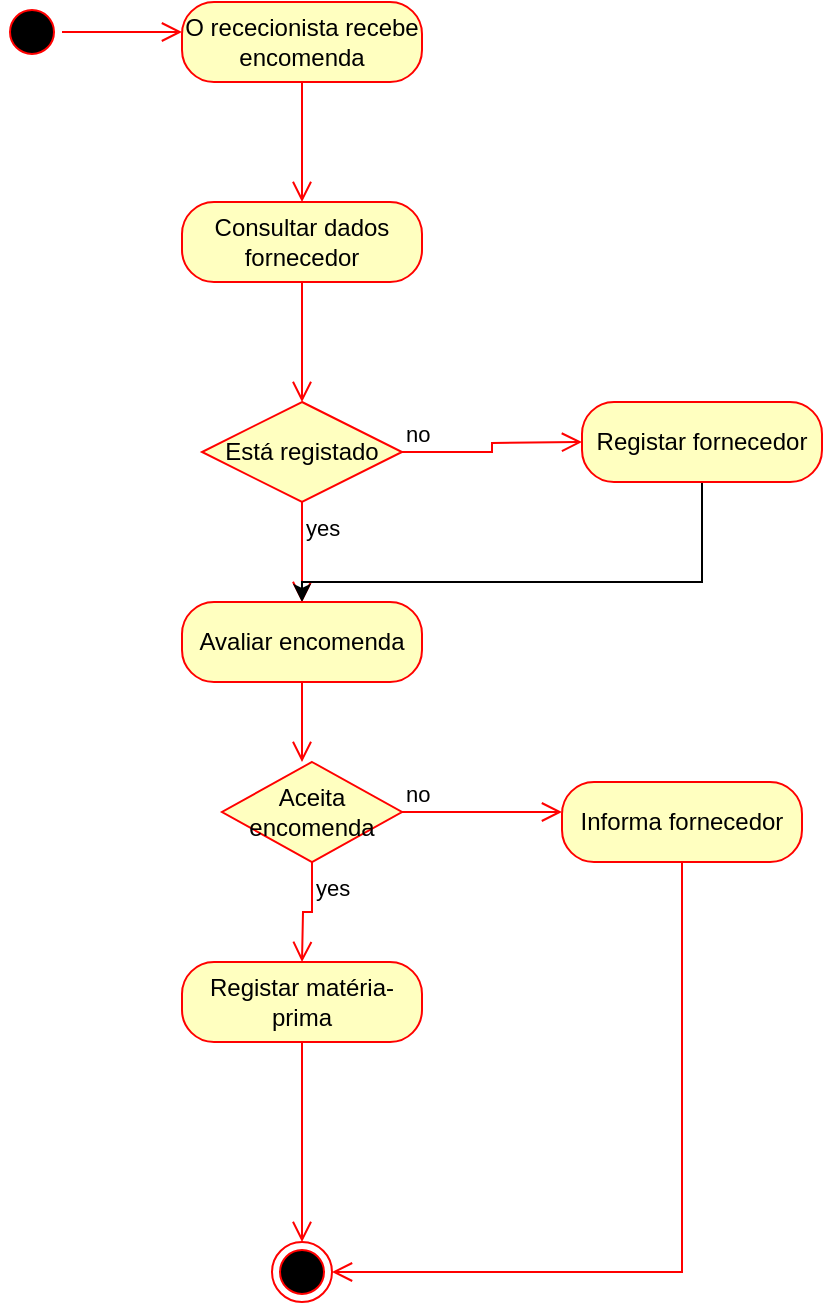 <mxfile version="22.0.3" type="device">
  <diagram name="Página-1" id="Kw-_BcaV4962BXug5--Q">
    <mxGraphModel dx="701" dy="645" grid="1" gridSize="10" guides="1" tooltips="1" connect="1" arrows="1" fold="1" page="1" pageScale="1" pageWidth="827" pageHeight="1169" math="0" shadow="0">
      <root>
        <mxCell id="0" />
        <mxCell id="1" parent="0" />
        <mxCell id="vWOcdyQNrvO8W0DOYz4D-1" value="" style="ellipse;html=1;shape=startState;fillColor=#000000;strokeColor=#ff0000;" parent="1" vertex="1">
          <mxGeometry x="70" y="110" width="30" height="30" as="geometry" />
        </mxCell>
        <mxCell id="vWOcdyQNrvO8W0DOYz4D-2" value="" style="edgeStyle=orthogonalEdgeStyle;html=1;verticalAlign=bottom;endArrow=open;endSize=8;strokeColor=#ff0000;rounded=0;" parent="1" source="vWOcdyQNrvO8W0DOYz4D-1" edge="1">
          <mxGeometry relative="1" as="geometry">
            <mxPoint x="160" y="125" as="targetPoint" />
          </mxGeometry>
        </mxCell>
        <mxCell id="vWOcdyQNrvO8W0DOYz4D-3" value="O rececionista recebe encomenda" style="rounded=1;whiteSpace=wrap;html=1;arcSize=40;fontColor=#000000;fillColor=#ffffc0;strokeColor=#ff0000;" parent="1" vertex="1">
          <mxGeometry x="160" y="110" width="120" height="40" as="geometry" />
        </mxCell>
        <mxCell id="vWOcdyQNrvO8W0DOYz4D-4" value="" style="edgeStyle=orthogonalEdgeStyle;html=1;verticalAlign=bottom;endArrow=open;endSize=8;strokeColor=#ff0000;rounded=0;" parent="1" source="vWOcdyQNrvO8W0DOYz4D-3" edge="1">
          <mxGeometry relative="1" as="geometry">
            <mxPoint x="220" y="210" as="targetPoint" />
          </mxGeometry>
        </mxCell>
        <mxCell id="vWOcdyQNrvO8W0DOYz4D-5" value="Consultar dados fornecedor&lt;br&gt;" style="rounded=1;whiteSpace=wrap;html=1;arcSize=40;fontColor=#000000;fillColor=#ffffc0;strokeColor=#ff0000;" parent="1" vertex="1">
          <mxGeometry x="160" y="210" width="120" height="40" as="geometry" />
        </mxCell>
        <mxCell id="vWOcdyQNrvO8W0DOYz4D-6" value="" style="edgeStyle=orthogonalEdgeStyle;html=1;verticalAlign=bottom;endArrow=open;endSize=8;strokeColor=#ff0000;rounded=0;" parent="1" source="vWOcdyQNrvO8W0DOYz4D-5" edge="1">
          <mxGeometry relative="1" as="geometry">
            <mxPoint x="220" y="310" as="targetPoint" />
          </mxGeometry>
        </mxCell>
        <mxCell id="vWOcdyQNrvO8W0DOYz4D-7" value="Está registado" style="rhombus;whiteSpace=wrap;html=1;fontColor=#000000;fillColor=#ffffc0;strokeColor=#ff0000;" parent="1" vertex="1">
          <mxGeometry x="170" y="310" width="100" height="50" as="geometry" />
        </mxCell>
        <mxCell id="vWOcdyQNrvO8W0DOYz4D-8" value="no" style="edgeStyle=orthogonalEdgeStyle;html=1;align=left;verticalAlign=bottom;endArrow=open;endSize=8;strokeColor=#ff0000;rounded=0;" parent="1" source="vWOcdyQNrvO8W0DOYz4D-7" edge="1">
          <mxGeometry x="-1" relative="1" as="geometry">
            <mxPoint x="360" y="330" as="targetPoint" />
          </mxGeometry>
        </mxCell>
        <mxCell id="vWOcdyQNrvO8W0DOYz4D-9" value="yes" style="edgeStyle=orthogonalEdgeStyle;html=1;align=left;verticalAlign=top;endArrow=open;endSize=8;strokeColor=#ff0000;rounded=0;" parent="1" source="vWOcdyQNrvO8W0DOYz4D-7" edge="1">
          <mxGeometry x="-1" relative="1" as="geometry">
            <mxPoint x="220" y="410" as="targetPoint" />
          </mxGeometry>
        </mxCell>
        <mxCell id="vWOcdyQNrvO8W0DOYz4D-14" style="edgeStyle=orthogonalEdgeStyle;rounded=0;orthogonalLoop=1;jettySize=auto;html=1;entryX=0.5;entryY=0;entryDx=0;entryDy=0;" parent="1" source="vWOcdyQNrvO8W0DOYz4D-10" target="vWOcdyQNrvO8W0DOYz4D-12" edge="1">
          <mxGeometry relative="1" as="geometry">
            <Array as="points">
              <mxPoint x="420" y="400" />
              <mxPoint x="220" y="400" />
            </Array>
          </mxGeometry>
        </mxCell>
        <mxCell id="vWOcdyQNrvO8W0DOYz4D-10" value="Registar fornecedor" style="rounded=1;whiteSpace=wrap;html=1;arcSize=40;fontColor=#000000;fillColor=#ffffc0;strokeColor=#ff0000;" parent="1" vertex="1">
          <mxGeometry x="360" y="310" width="120" height="40" as="geometry" />
        </mxCell>
        <mxCell id="vWOcdyQNrvO8W0DOYz4D-12" value="Avaliar encomenda" style="rounded=1;whiteSpace=wrap;html=1;arcSize=40;fontColor=#000000;fillColor=#ffffc0;strokeColor=#ff0000;" parent="1" vertex="1">
          <mxGeometry x="160" y="410" width="120" height="40" as="geometry" />
        </mxCell>
        <mxCell id="vWOcdyQNrvO8W0DOYz4D-13" value="" style="edgeStyle=orthogonalEdgeStyle;html=1;verticalAlign=bottom;endArrow=open;endSize=8;strokeColor=#ff0000;rounded=0;" parent="1" source="vWOcdyQNrvO8W0DOYz4D-12" edge="1">
          <mxGeometry relative="1" as="geometry">
            <mxPoint x="220" y="490" as="targetPoint" />
          </mxGeometry>
        </mxCell>
        <mxCell id="vWOcdyQNrvO8W0DOYz4D-15" value="Aceita encomenda&lt;br&gt;" style="rhombus;whiteSpace=wrap;html=1;fontColor=#000000;fillColor=#ffffc0;strokeColor=#ff0000;" parent="1" vertex="1">
          <mxGeometry x="180" y="490" width="90" height="50" as="geometry" />
        </mxCell>
        <mxCell id="vWOcdyQNrvO8W0DOYz4D-16" value="no" style="edgeStyle=orthogonalEdgeStyle;html=1;align=left;verticalAlign=bottom;endArrow=open;endSize=8;strokeColor=#ff0000;rounded=0;" parent="1" source="vWOcdyQNrvO8W0DOYz4D-15" edge="1">
          <mxGeometry x="-1" relative="1" as="geometry">
            <mxPoint x="350" y="515" as="targetPoint" />
          </mxGeometry>
        </mxCell>
        <mxCell id="vWOcdyQNrvO8W0DOYz4D-17" value="yes" style="edgeStyle=orthogonalEdgeStyle;html=1;align=left;verticalAlign=top;endArrow=open;endSize=8;strokeColor=#ff0000;rounded=0;" parent="1" source="vWOcdyQNrvO8W0DOYz4D-15" edge="1">
          <mxGeometry x="-1" relative="1" as="geometry">
            <mxPoint x="220" y="590" as="targetPoint" />
          </mxGeometry>
        </mxCell>
        <mxCell id="vWOcdyQNrvO8W0DOYz4D-19" value="" style="ellipse;html=1;shape=endState;fillColor=#000000;strokeColor=#ff0000;" parent="1" vertex="1">
          <mxGeometry x="205" y="730" width="30" height="30" as="geometry" />
        </mxCell>
        <mxCell id="vWOcdyQNrvO8W0DOYz4D-20" value="Registar matéria-prima" style="rounded=1;whiteSpace=wrap;html=1;arcSize=40;fontColor=#000000;fillColor=#ffffc0;strokeColor=#ff0000;" parent="1" vertex="1">
          <mxGeometry x="160" y="590" width="120" height="40" as="geometry" />
        </mxCell>
        <mxCell id="vWOcdyQNrvO8W0DOYz4D-21" value="" style="edgeStyle=orthogonalEdgeStyle;html=1;verticalAlign=bottom;endArrow=open;endSize=8;strokeColor=#ff0000;rounded=0;entryX=0.5;entryY=0;entryDx=0;entryDy=0;" parent="1" source="vWOcdyQNrvO8W0DOYz4D-20" target="vWOcdyQNrvO8W0DOYz4D-19" edge="1">
          <mxGeometry relative="1" as="geometry">
            <mxPoint x="220" y="690" as="targetPoint" />
          </mxGeometry>
        </mxCell>
        <mxCell id="oUFmGFGD6YkeEd03GaNx-1" value="Informa fornecedor" style="rounded=1;whiteSpace=wrap;html=1;arcSize=40;fontColor=#000000;fillColor=#ffffc0;strokeColor=#ff0000;" vertex="1" parent="1">
          <mxGeometry x="350" y="500" width="120" height="40" as="geometry" />
        </mxCell>
        <mxCell id="oUFmGFGD6YkeEd03GaNx-2" value="" style="edgeStyle=orthogonalEdgeStyle;html=1;verticalAlign=bottom;endArrow=open;endSize=8;strokeColor=#ff0000;rounded=0;entryX=1;entryY=0.5;entryDx=0;entryDy=0;" edge="1" source="oUFmGFGD6YkeEd03GaNx-1" parent="1" target="vWOcdyQNrvO8W0DOYz4D-19">
          <mxGeometry relative="1" as="geometry">
            <mxPoint x="410" y="600" as="targetPoint" />
            <Array as="points">
              <mxPoint x="410" y="745" />
            </Array>
          </mxGeometry>
        </mxCell>
      </root>
    </mxGraphModel>
  </diagram>
</mxfile>
